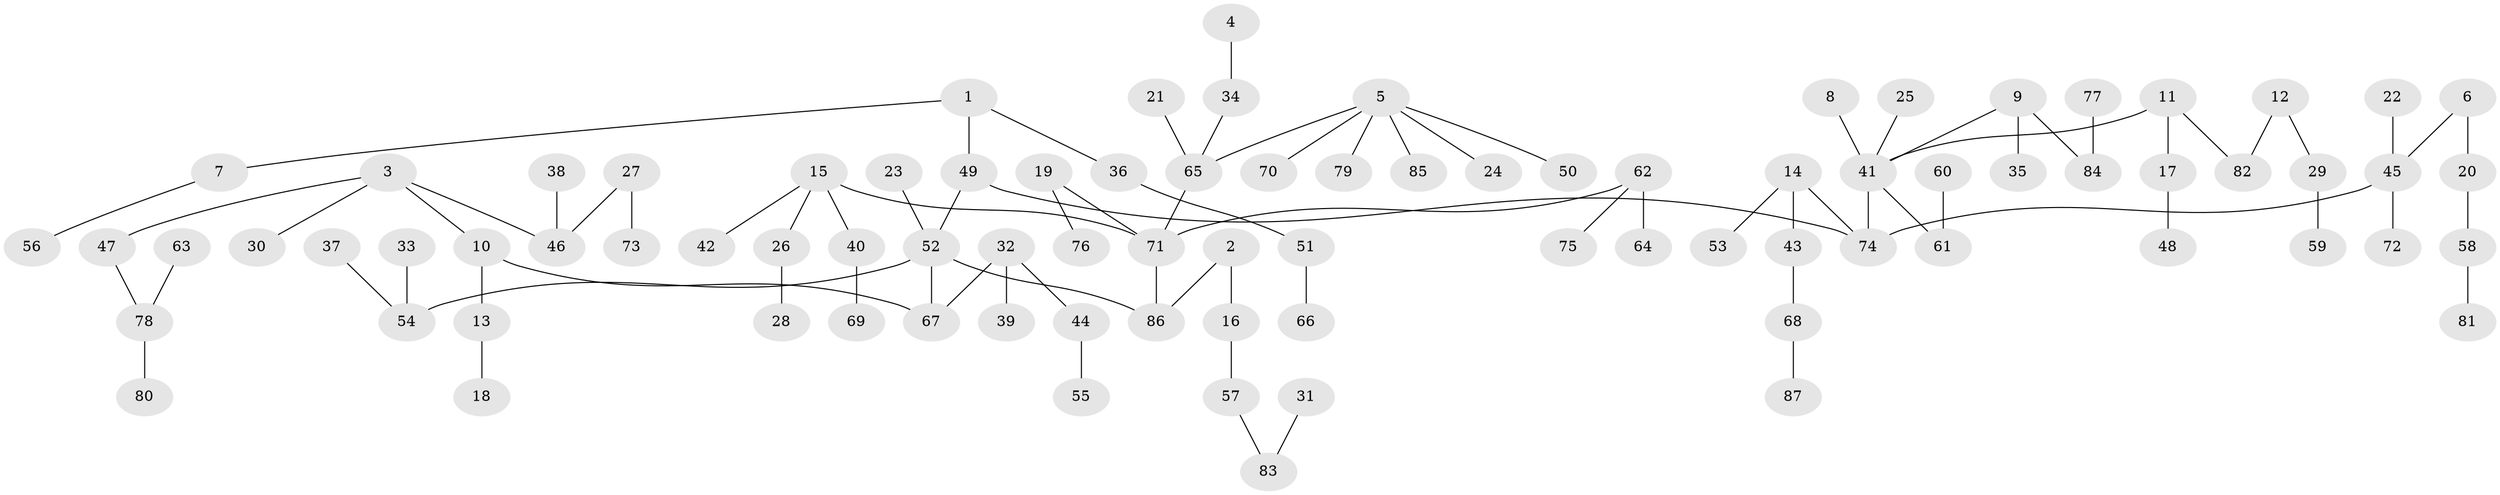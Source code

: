 // original degree distribution, {6: 0.024193548387096774, 4: 0.07258064516129033, 3: 0.10483870967741936, 2: 0.25806451612903225, 5: 0.03225806451612903, 7: 0.008064516129032258, 1: 0.5}
// Generated by graph-tools (version 1.1) at 2025/37/03/04/25 23:37:25]
// undirected, 87 vertices, 86 edges
graph export_dot {
  node [color=gray90,style=filled];
  1;
  2;
  3;
  4;
  5;
  6;
  7;
  8;
  9;
  10;
  11;
  12;
  13;
  14;
  15;
  16;
  17;
  18;
  19;
  20;
  21;
  22;
  23;
  24;
  25;
  26;
  27;
  28;
  29;
  30;
  31;
  32;
  33;
  34;
  35;
  36;
  37;
  38;
  39;
  40;
  41;
  42;
  43;
  44;
  45;
  46;
  47;
  48;
  49;
  50;
  51;
  52;
  53;
  54;
  55;
  56;
  57;
  58;
  59;
  60;
  61;
  62;
  63;
  64;
  65;
  66;
  67;
  68;
  69;
  70;
  71;
  72;
  73;
  74;
  75;
  76;
  77;
  78;
  79;
  80;
  81;
  82;
  83;
  84;
  85;
  86;
  87;
  1 -- 7 [weight=1.0];
  1 -- 36 [weight=1.0];
  1 -- 49 [weight=1.0];
  2 -- 16 [weight=1.0];
  2 -- 86 [weight=1.0];
  3 -- 10 [weight=1.0];
  3 -- 30 [weight=1.0];
  3 -- 46 [weight=1.0];
  3 -- 47 [weight=1.0];
  4 -- 34 [weight=1.0];
  5 -- 24 [weight=1.0];
  5 -- 50 [weight=1.0];
  5 -- 65 [weight=1.0];
  5 -- 70 [weight=1.0];
  5 -- 79 [weight=1.0];
  5 -- 85 [weight=1.0];
  6 -- 20 [weight=1.0];
  6 -- 45 [weight=1.0];
  7 -- 56 [weight=1.0];
  8 -- 41 [weight=1.0];
  9 -- 35 [weight=1.0];
  9 -- 41 [weight=1.0];
  9 -- 84 [weight=1.0];
  10 -- 13 [weight=1.0];
  10 -- 67 [weight=1.0];
  11 -- 17 [weight=1.0];
  11 -- 41 [weight=1.0];
  11 -- 82 [weight=1.0];
  12 -- 29 [weight=1.0];
  12 -- 82 [weight=1.0];
  13 -- 18 [weight=1.0];
  14 -- 43 [weight=1.0];
  14 -- 53 [weight=1.0];
  14 -- 74 [weight=1.0];
  15 -- 26 [weight=1.0];
  15 -- 40 [weight=1.0];
  15 -- 42 [weight=1.0];
  15 -- 71 [weight=1.0];
  16 -- 57 [weight=1.0];
  17 -- 48 [weight=1.0];
  19 -- 71 [weight=1.0];
  19 -- 76 [weight=1.0];
  20 -- 58 [weight=1.0];
  21 -- 65 [weight=1.0];
  22 -- 45 [weight=1.0];
  23 -- 52 [weight=1.0];
  25 -- 41 [weight=1.0];
  26 -- 28 [weight=1.0];
  27 -- 46 [weight=1.0];
  27 -- 73 [weight=1.0];
  29 -- 59 [weight=1.0];
  31 -- 83 [weight=1.0];
  32 -- 39 [weight=1.0];
  32 -- 44 [weight=1.0];
  32 -- 67 [weight=1.0];
  33 -- 54 [weight=1.0];
  34 -- 65 [weight=1.0];
  36 -- 51 [weight=1.0];
  37 -- 54 [weight=1.0];
  38 -- 46 [weight=1.0];
  40 -- 69 [weight=1.0];
  41 -- 61 [weight=1.0];
  41 -- 74 [weight=1.0];
  43 -- 68 [weight=1.0];
  44 -- 55 [weight=1.0];
  45 -- 72 [weight=1.0];
  45 -- 74 [weight=1.0];
  47 -- 78 [weight=1.0];
  49 -- 52 [weight=1.0];
  49 -- 74 [weight=1.0];
  51 -- 66 [weight=1.0];
  52 -- 54 [weight=1.0];
  52 -- 67 [weight=1.0];
  52 -- 86 [weight=1.0];
  57 -- 83 [weight=1.0];
  58 -- 81 [weight=1.0];
  60 -- 61 [weight=1.0];
  62 -- 64 [weight=1.0];
  62 -- 71 [weight=1.0];
  62 -- 75 [weight=1.0];
  63 -- 78 [weight=1.0];
  65 -- 71 [weight=1.0];
  68 -- 87 [weight=1.0];
  71 -- 86 [weight=1.0];
  77 -- 84 [weight=1.0];
  78 -- 80 [weight=1.0];
}
